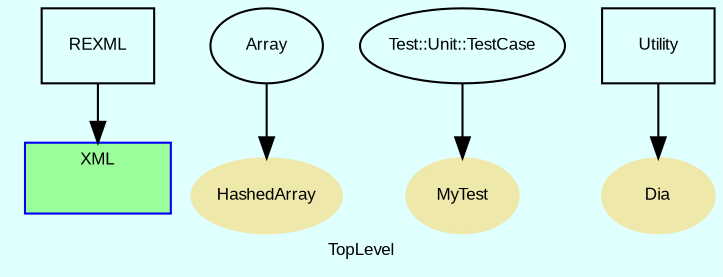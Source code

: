 digraph TopLevel {
    fontname = Arial
    compound = true
    fontsize = 8
    label = "TopLevel"
    bgcolor = lightcyan1
    node [
        fontname = Arial,
        color = black,
        fontsize = 8
    ]

    subgraph cluster_XML {
        fontname = Arial
        color = blue
        URL = "classes/XML.html"
        style = filled
        label = "XML"
        fillcolor = palegreen1
        XML [
            shape = plaintext,
            height = 0.01,
            width = 0.75,
            label = ""
        ]

    }

    REXML [
        shape = box,
        URL = "classes/REXML.html",
        label = "REXML"
    ]

    REXML -> XML [
        lhead = cluster_XML
    ]

    HashedArray [
        shape = ellipse,
        fontcolor = black,
        color = palegoldenrod,
        URL = "classes/HashedArray.html",
        style = filled,
        label = "HashedArray"
    ]

    MyTest [
        shape = ellipse,
        fontcolor = black,
        color = palegoldenrod,
        URL = "classes/MyTest.html",
        style = filled,
        label = "MyTest"
    ]

    Dia [
        shape = ellipse,
        fontcolor = black,
        color = palegoldenrod,
        URL = "classes/Dia.html",
        style = filled,
        label = "Dia"
    ]

    Array [
        URL = "classes/Array.html",
        label = "Array"
    ]

    Array -> HashedArray [

    ]

    Test__Unit__TestCase [
        URL = "classes/Test/Unit/TestCase.html",
        label = "Test::Unit::TestCase"
    ]

    Test__Unit__TestCase -> MyTest [

    ]

    Utility [
        shape = box,
        URL = "classes/Utility.html",
        label = "Utility"
    ]

    Utility -> Dia [

    ]

}

